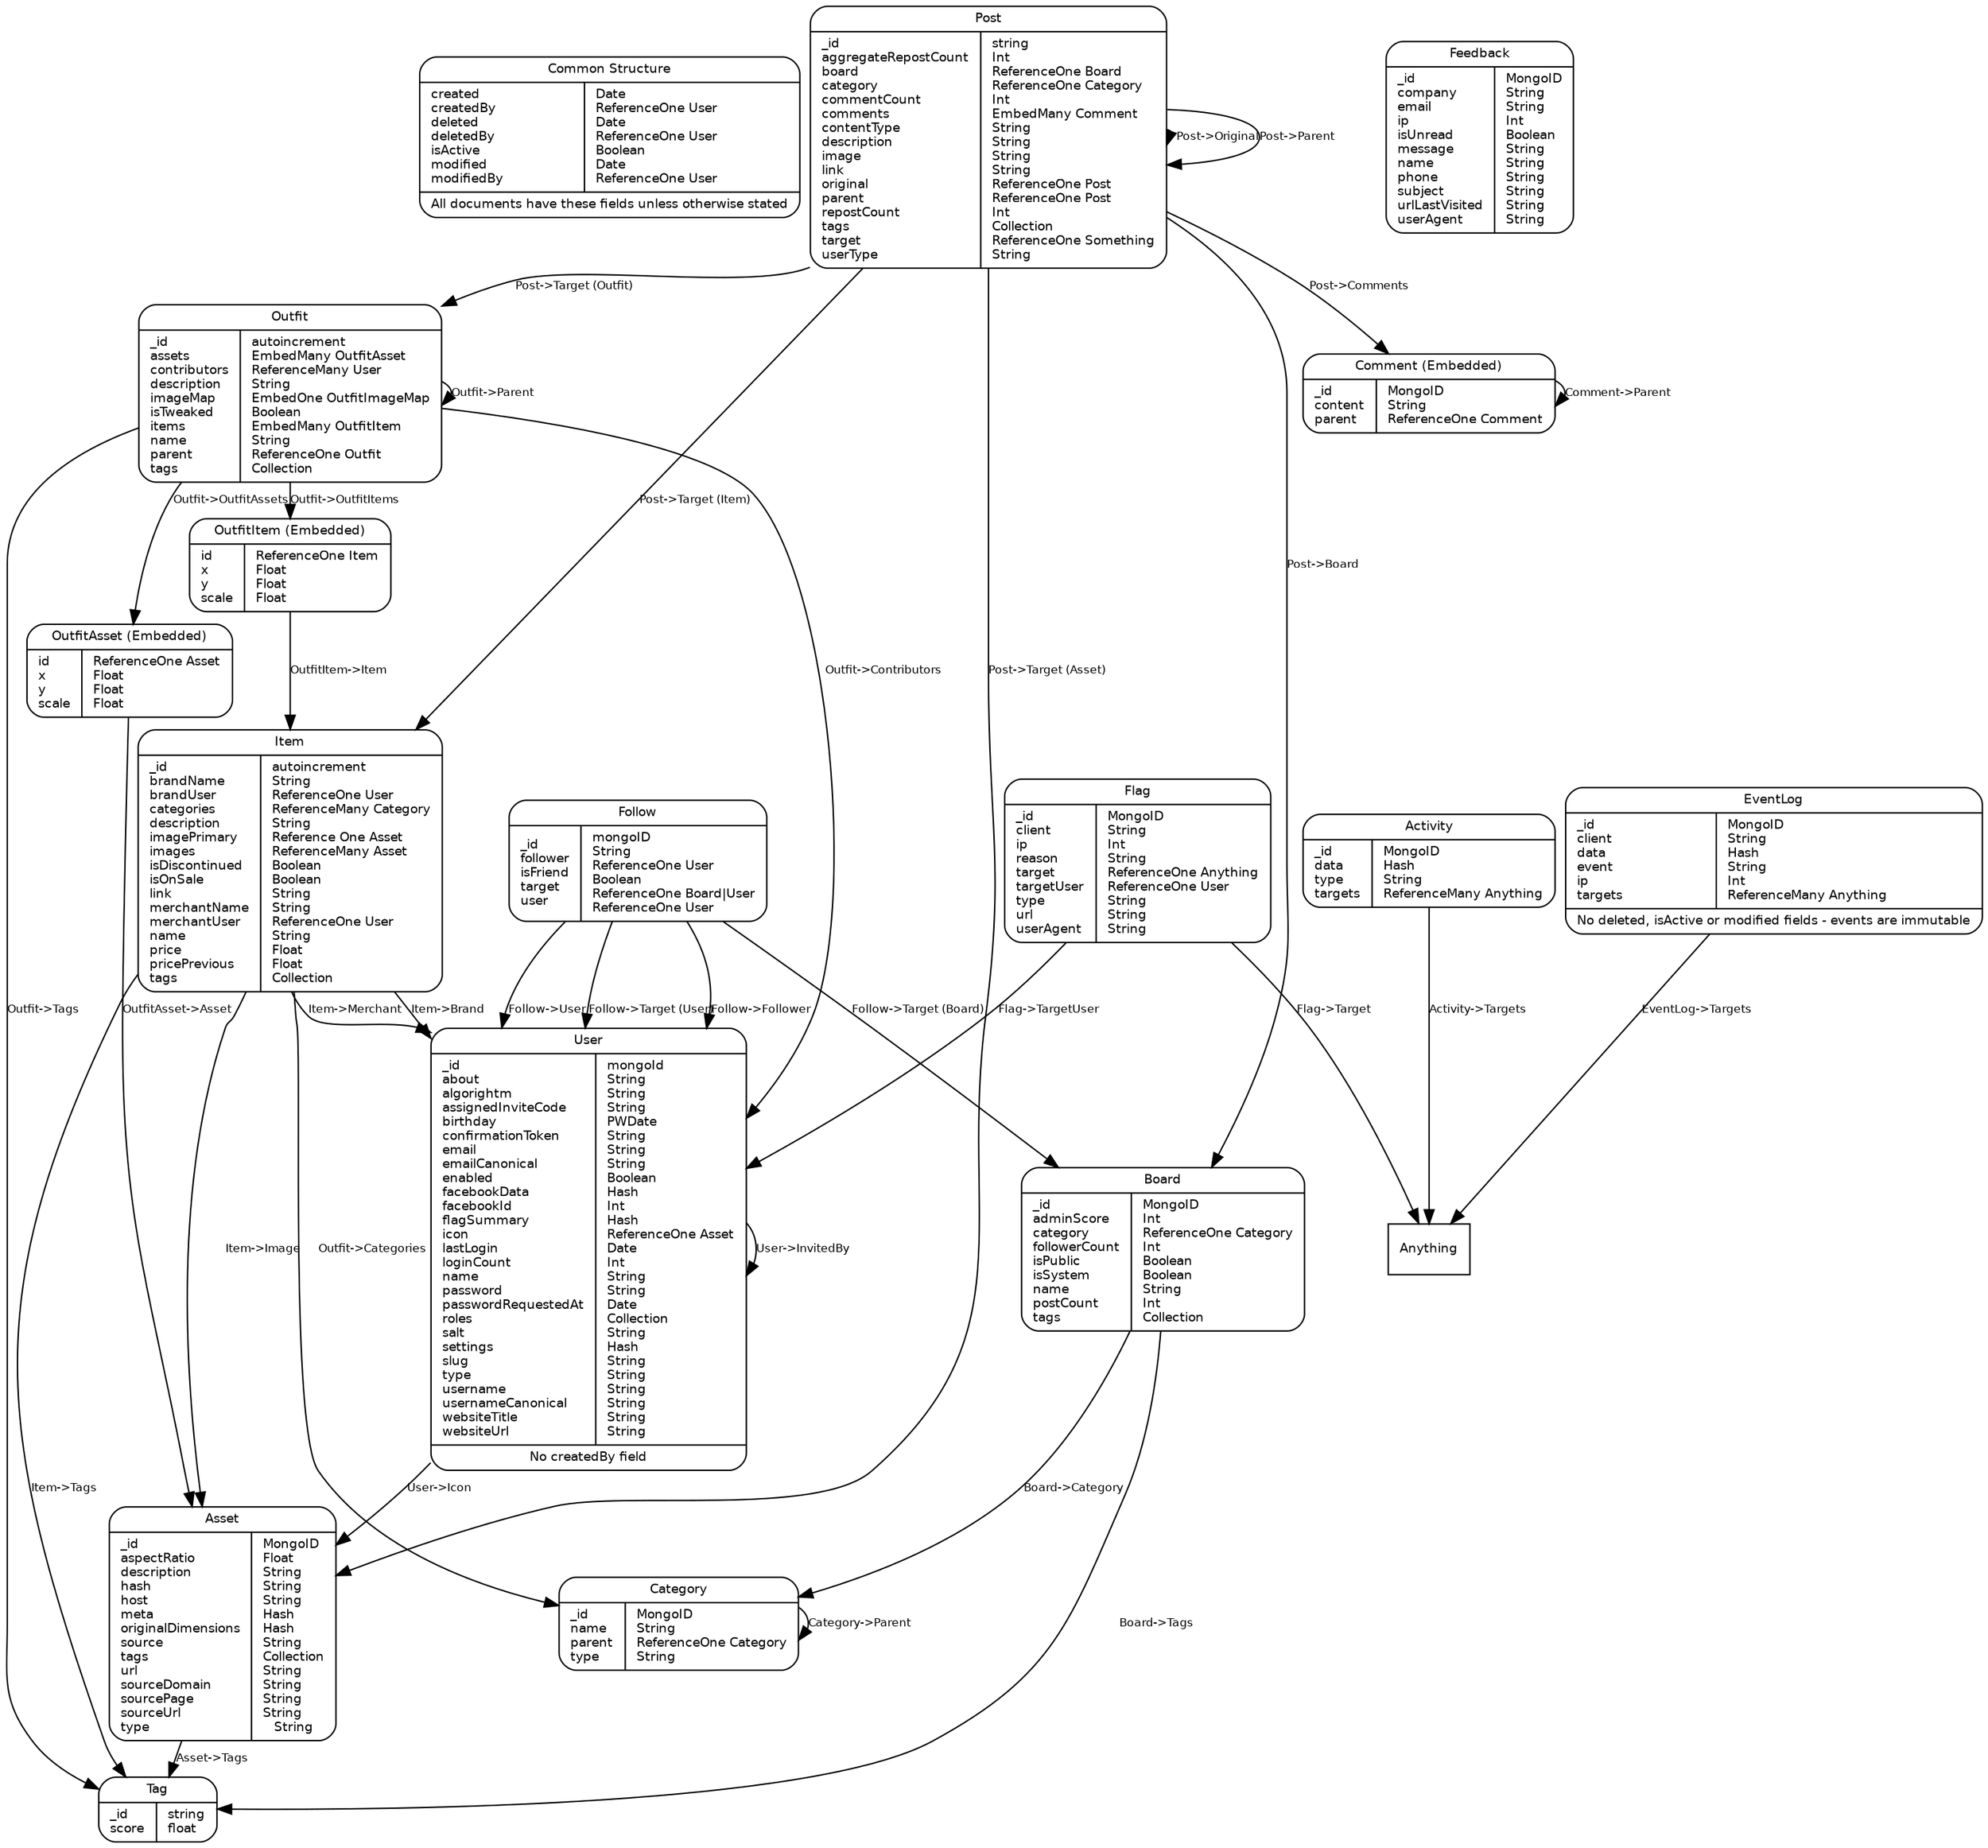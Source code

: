 digraph G {
overlap=false;
splines=true;
edge [fontname="Helvetica",fontsize=8];
ranksep=0.1;
nodesep=0.1;
node [shape=record,fontname="Helvetica",fontsize=9];
	"Common Structure" [shape=Mrecord,label="{<0>Common Structure|{<f0>created\lcreatedBy\ldeleted\ldeletedBy\lisActive\lmodified\lmodifiedBy\l|<f1>Date\lReferenceOne User\lDate\lReferenceOne User\lBoolean\lDate\lReferenceOne User\l}|All documents have these fields unless otherwise stated}"];

	// Correct as of 2012/03/01
	"Asset" [shape=Mrecord,label="{<0>Asset|{<f0>_id\laspectRatio\ldescription\lhash\lhost\lmeta\loriginalDimensions\lsource\ltags\lurl\lsourceDomain\lsourcePage\lsourceUrl\ltype\l|<f1>MongoID\lFloat\lString\lString\lString\lHash\lHash\lString\lCollection\lString\lString\lString\lString\l\String}}"];
	"Board" [shape=Mrecord,label="{<0>Board|{<f0>_id\ladminScore\lcategory\lfollowerCount\lisPublic\lisSystem\lname\lpostCount\ltags\l|<f1>MongoID\lInt\lReferenceOne Category\lInt\lBoolean\lBoolean\lString\lInt\lCollection\l}}"];
	"Follow" [shape=Mrecord,label="{<0>Follow|{<f0>_id\lfollower\lisFriend\ltarget\luser\l|<f1>mongoID\lString\lReferenceOne User\lBoolean\lReferenceOne Board\|User\lReferenceOne User\l}}"];
	"Item" [shape=Mrecord,label="{<0>Item|{<f0>_id\lbrandName\lbrandUser\lcategories\ldescription\limagePrimary\limages\lisDiscontinued\lisOnSale\llink\lmerchantName\lmerchantUser\lname\lprice\lpricePrevious\ltags\l|<f1>autoincrement\lString\lReferenceOne User\lReferenceMany Category\lString\lReference One Asset\lReferenceMany Asset\lBoolean\lBoolean\l\String\lString\lReferenceOne User\lString\lFloat\lFloat\lCollection\l}}"];
	"Post" [shape=Mrecord,label="{<0>Post|{<f0>_id\laggregateRepostCount\lboard\lcategory\lcommentCount\lcomments\lcontentType\ldescription\limage\llink\loriginal\lparent\lrepostCount\ltags\ltarget\luserType\l|<f1>string\lInt\lReferenceOne Board\lReferenceOne Category\lInt\lEmbedMany Comment\lString\lString\lString\lString\lReferenceOne Post\lReferenceOne Post\lInt\lCollection\lReferenceOne Something\lString\l}}"];
	"User" [shape=Mrecord,label="{<0>User|{<f0>_id\labout\lalgorightm\lassignedInviteCode\lbirthday\lconfirmationToken\lemail\lemailCanonical\lenabled\lfacebookData\lfacebookId\lflagSummary\licon\llastLogin\lloginCount\lname\lpassword\lpasswordRequestedAt\lroles\lsalt\lsettings\lslug\ltype\lusername\lusernameCanonical\lwebsiteTitle\lwebsiteUrl\l|<f1>mongoId\lString\lString\lString\lPWDate\lString\lString\lString\lBoolean\lHash\lInt\lHash\lReferenceOne Asset\lDate\lInt\lString\lString\lDate\lCollection\lString\lHash\lString\lString\lString\lString\lString\lString\l}|No createdBy field}"];

	"Follow" -> "Board" [label="Follow->Target (Board)"];
	"Follow" -> "User" [label="Follow->Target (User)"];
	"Follow" -> "User" [label="Follow->Follower"];
	"Follow" -> "User" [label="Follow->User"];
	"Item" -> "Asset" [label="Item->Image"];
	"Item" -> "User" [label="Item->Brand"];
	"Item" -> "User" [label="Item->Merchant"];
	"Post" -> "Board" [label="Post->Board"];
	"Post" -> "Post" [label="Post->Original"];
	"Post" -> "Post" [label="Post->Parent"];
	"Post" -> "Item" [label="Post->Target (Item)"];
	"Post" -> "Asset" [label="Post->Target (Asset)"];
	"User" -> "Asset" [label="User->Icon"];

	// Probably out of date information, needs reviewing
	"Activity" [shape=Mrecord,label="{<0>Activity|{<f0>_id\ldata\ltype\ltargets\l|<f1>MongoID\lHash\lString\lReferenceMany Anything\l}}"];
	"Category" [shape=Mrecord,label="{<0>Category|{<f0>_id\lname\lparent\ltype\l|<f1>MongoID\lString\lReferenceOne Category\lString\l}}"];
	"Comment" [shape=Mrecord,label="{<0>Comment (Embedded)|{<f0>_id\lcontent\lparent\l|<f1>MongoID\lString\lReferenceOne Comment\l}}"];
	"EventLog" [shape=Mrecord,label="{<0>EventLog|{<f0>_id\lclient\ldata\levent\lip\ltargets\l|<f1>MongoID\lString\lHash\lString\lInt\lReferenceMany Anything\l}| No deleted, isActive or modified fields - events are immutable}"];
	"Feedback" [shape=Mrecord,label="{<0>Feedback|{<f0>_id\lcompany\lemail\lip\lisUnread\lmessage\lname\lphone\lsubject\lurlLastVisited\luserAgent\l|<f1>MongoID\lString\lString\lInt\lBoolean\lString\lString\lString\lString\lString\lString\l}}"];
	"Flag" [shape=Mrecord,label="{<0>Flag|{<f0>_id\lclient\lip\lreason\ltarget\ltargetUser\ltype\lurl\luserAgent\l|<f1>MongoID\lString\lInt\lString\lReferenceOne Anything\lReferenceOne User\lString\lString\lString\l}}"];
	"Outfit" [shape=Mrecord,label="{<0>Outfit|{<f0>_id\lassets\lcontributors\ldescription\limageMap\lisTweaked\litems\lname\lparent\ltags\l|<f1>autoincrement\lEmbedMany OutfitAsset\lReferenceMany User\lString\lEmbedOne OutfitImageMap\lBoolean\lEmbedMany OutfitItem\lString\lReferenceOne Outfit\lCollection\l}}"];
	"OutfitAsset" [shape=Mrecord,label="{<0>OutfitAsset (Embedded)|{<f0>id\lx\ly\lscale\l|<f1>ReferenceOne Asset\lFloat\lFloat\lFloat\l}}"];
	"OutfitItem" [shape=Mrecord,label="{<0>OutfitItem (Embedded)|{<f0>id\lx\ly\lscale\l|<f1>ReferenceOne Item\lFloat\lFloat\lFloat\l}}"];
	"Tag" [shape=Mrecord,label="{<0> Tag|{<f0>_id\lscore|<f1>string\lfloat\l}}"];

	"Asset" -> "Tag" [label="Asset->Tags"];
	"Activity" -> "Anything" [label="Activity->Targets"];
	"Board" -> "Category" [label="Board->Category"];
	"Board" -> "Tag" [label="Board->Tags"];
	"Category" -> "Category" [label="Category->Parent"];
	"Comment" -> "Comment" [label="Comment->Parent"];
	"EventLog" -> "Anything" [label="EventLog->Targets"];
	"Flag" -> "Anything" [label="Flag->Target"];
	"Flag" -> "User" [label="Flag->TargetUser"];
	"Item" -> "Category" [label="Outfit->Categories"];
	"Item" -> "Tag" [label="Item->Tags"];
	"Outfit" -> "Outfit" [label="Outfit->Parent"];
	"Outfit" -> "OutfitAsset" [label="Outfit->OutfitAssets"];
	"Outfit" -> "OutfitItem" [label="Outfit->OutfitItems"];
	"Outfit" -> "User" [label="Outfit->Contributors"];
	"Outfit" -> "Tag" [label="Outfit->Tags"];
	"OutfitAsset" -> "Asset" [label="OutfitAsset->Asset"];
	"OutfitItem" -> "Item" [label="OutfitItem->Item"];
	"Post" -> "Comment" [label="Post->Comments"];
	"Post" -> "Outfit" [label="Post->Target (Outfit)"];
	"User" -> "User" [label="User->InvitedBy"];
}
